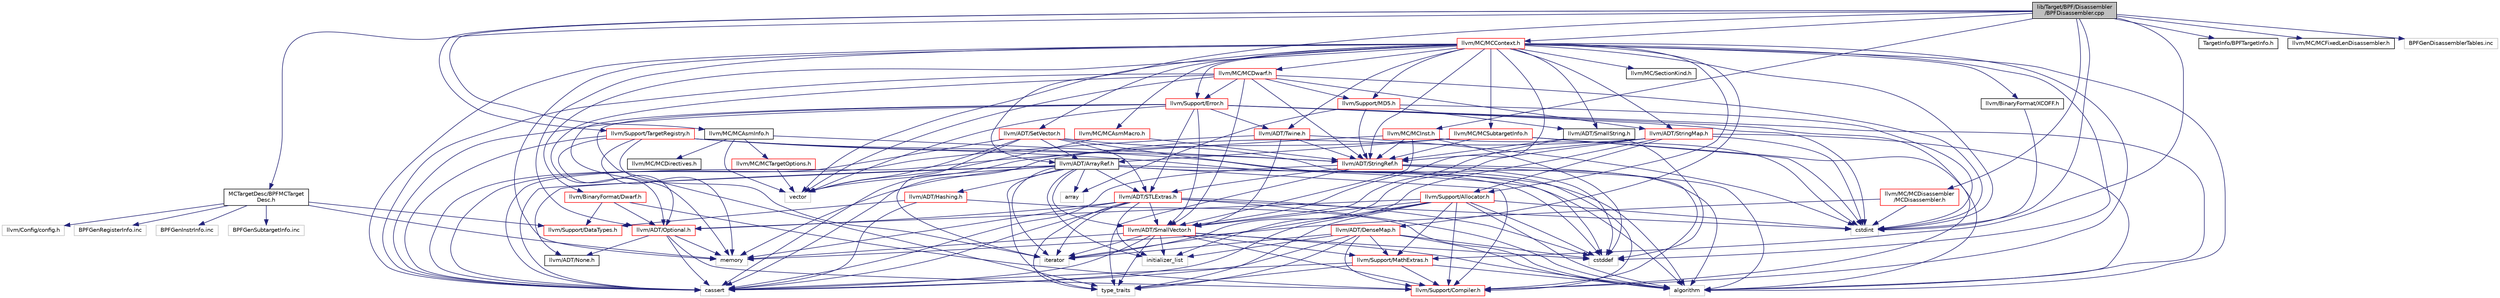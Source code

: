 digraph "lib/Target/BPF/Disassembler/BPFDisassembler.cpp"
{
 // LATEX_PDF_SIZE
  bgcolor="transparent";
  edge [fontname="Helvetica",fontsize="10",labelfontname="Helvetica",labelfontsize="10"];
  node [fontname="Helvetica",fontsize="10",shape="box"];
  Node1 [label="lib/Target/BPF/Disassembler\l/BPFDisassembler.cpp",height=0.2,width=0.4,color="black", fillcolor="grey75", style="filled", fontcolor="black",tooltip=" "];
  Node1 -> Node2 [color="midnightblue",fontsize="10",style="solid",fontname="Helvetica"];
  Node2 [label="MCTargetDesc/BPFMCTarget\lDesc.h",height=0.2,width=0.4,color="black",URL="$BPFMCTargetDesc_8h.html",tooltip=" "];
  Node2 -> Node3 [color="midnightblue",fontsize="10",style="solid",fontname="Helvetica"];
  Node3 [label="llvm/Config/config.h",height=0.2,width=0.4,color="grey75",tooltip=" "];
  Node2 -> Node4 [color="midnightblue",fontsize="10",style="solid",fontname="Helvetica"];
  Node4 [label="llvm/Support/DataTypes.h",height=0.2,width=0.4,color="red",URL="$llvm_2Support_2DataTypes_8h.html",tooltip=" "];
  Node2 -> Node10 [color="midnightblue",fontsize="10",style="solid",fontname="Helvetica"];
  Node10 [label="memory",height=0.2,width=0.4,color="grey75",tooltip=" "];
  Node2 -> Node11 [color="midnightblue",fontsize="10",style="solid",fontname="Helvetica"];
  Node11 [label="BPFGenRegisterInfo.inc",height=0.2,width=0.4,color="grey75",tooltip=" "];
  Node2 -> Node12 [color="midnightblue",fontsize="10",style="solid",fontname="Helvetica"];
  Node12 [label="BPFGenInstrInfo.inc",height=0.2,width=0.4,color="grey75",tooltip=" "];
  Node2 -> Node13 [color="midnightblue",fontsize="10",style="solid",fontname="Helvetica"];
  Node13 [label="BPFGenSubtargetInfo.inc",height=0.2,width=0.4,color="grey75",tooltip=" "];
  Node1 -> Node14 [color="midnightblue",fontsize="10",style="solid",fontname="Helvetica"];
  Node14 [label="TargetInfo/BPFTargetInfo.h",height=0.2,width=0.4,color="black",URL="$BPFTargetInfo_8h.html",tooltip=" "];
  Node1 -> Node15 [color="midnightblue",fontsize="10",style="solid",fontname="Helvetica"];
  Node15 [label="llvm/ADT/ArrayRef.h",height=0.2,width=0.4,color="black",URL="$ArrayRef_8h.html",tooltip=" "];
  Node15 -> Node16 [color="midnightblue",fontsize="10",style="solid",fontname="Helvetica"];
  Node16 [label="llvm/ADT/Hashing.h",height=0.2,width=0.4,color="red",URL="$Hashing_8h.html",tooltip=" "];
  Node16 -> Node4 [color="midnightblue",fontsize="10",style="solid",fontname="Helvetica"];
  Node16 -> Node38 [color="midnightblue",fontsize="10",style="solid",fontname="Helvetica"];
  Node38 [label="algorithm",height=0.2,width=0.4,color="grey75",tooltip=" "];
  Node16 -> Node30 [color="midnightblue",fontsize="10",style="solid",fontname="Helvetica"];
  Node30 [label="cassert",height=0.2,width=0.4,color="grey75",tooltip=" "];
  Node15 -> Node22 [color="midnightblue",fontsize="10",style="solid",fontname="Helvetica"];
  Node22 [label="llvm/ADT/None.h",height=0.2,width=0.4,color="black",URL="$None_8h.html",tooltip=" "];
  Node15 -> Node31 [color="midnightblue",fontsize="10",style="solid",fontname="Helvetica"];
  Node31 [label="llvm/ADT/SmallVector.h",height=0.2,width=0.4,color="red",URL="$SmallVector_8h.html",tooltip=" "];
  Node31 -> Node23 [color="midnightblue",fontsize="10",style="solid",fontname="Helvetica"];
  Node23 [label="llvm/Support/Compiler.h",height=0.2,width=0.4,color="red",URL="$Compiler_8h.html",tooltip=" "];
  Node31 -> Node36 [color="midnightblue",fontsize="10",style="solid",fontname="Helvetica"];
  Node36 [label="llvm/Support/MathExtras.h",height=0.2,width=0.4,color="red",URL="$MathExtras_8h.html",tooltip=" "];
  Node36 -> Node23 [color="midnightblue",fontsize="10",style="solid",fontname="Helvetica"];
  Node36 -> Node38 [color="midnightblue",fontsize="10",style="solid",fontname="Helvetica"];
  Node36 -> Node30 [color="midnightblue",fontsize="10",style="solid",fontname="Helvetica"];
  Node36 -> Node28 [color="midnightblue",fontsize="10",style="solid",fontname="Helvetica"];
  Node28 [label="type_traits",height=0.2,width=0.4,color="grey75",tooltip=" "];
  Node31 -> Node38 [color="midnightblue",fontsize="10",style="solid",fontname="Helvetica"];
  Node31 -> Node30 [color="midnightblue",fontsize="10",style="solid",fontname="Helvetica"];
  Node31 -> Node35 [color="midnightblue",fontsize="10",style="solid",fontname="Helvetica"];
  Node35 [label="cstddef",height=0.2,width=0.4,color="grey75",tooltip=" "];
  Node31 -> Node46 [color="midnightblue",fontsize="10",style="solid",fontname="Helvetica"];
  Node46 [label="initializer_list",height=0.2,width=0.4,color="grey75",tooltip=" "];
  Node31 -> Node33 [color="midnightblue",fontsize="10",style="solid",fontname="Helvetica"];
  Node33 [label="iterator",height=0.2,width=0.4,color="grey75",tooltip=" "];
  Node31 -> Node10 [color="midnightblue",fontsize="10",style="solid",fontname="Helvetica"];
  Node31 -> Node28 [color="midnightblue",fontsize="10",style="solid",fontname="Helvetica"];
  Node15 -> Node20 [color="midnightblue",fontsize="10",style="solid",fontname="Helvetica"];
  Node20 [label="llvm/ADT/STLExtras.h",height=0.2,width=0.4,color="red",URL="$STLExtras_8h.html",tooltip=" "];
  Node20 -> Node21 [color="midnightblue",fontsize="10",style="solid",fontname="Helvetica"];
  Node21 [label="llvm/ADT/Optional.h",height=0.2,width=0.4,color="red",URL="$Optional_8h.html",tooltip=" "];
  Node21 -> Node22 [color="midnightblue",fontsize="10",style="solid",fontname="Helvetica"];
  Node21 -> Node23 [color="midnightblue",fontsize="10",style="solid",fontname="Helvetica"];
  Node21 -> Node30 [color="midnightblue",fontsize="10",style="solid",fontname="Helvetica"];
  Node21 -> Node10 [color="midnightblue",fontsize="10",style="solid",fontname="Helvetica"];
  Node20 -> Node31 [color="midnightblue",fontsize="10",style="solid",fontname="Helvetica"];
  Node20 -> Node38 [color="midnightblue",fontsize="10",style="solid",fontname="Helvetica"];
  Node20 -> Node30 [color="midnightblue",fontsize="10",style="solid",fontname="Helvetica"];
  Node20 -> Node35 [color="midnightblue",fontsize="10",style="solid",fontname="Helvetica"];
  Node20 -> Node49 [color="midnightblue",fontsize="10",style="solid",fontname="Helvetica"];
  Node49 [label="cstdint",height=0.2,width=0.4,color="grey75",tooltip=" "];
  Node20 -> Node46 [color="midnightblue",fontsize="10",style="solid",fontname="Helvetica"];
  Node20 -> Node33 [color="midnightblue",fontsize="10",style="solid",fontname="Helvetica"];
  Node20 -> Node10 [color="midnightblue",fontsize="10",style="solid",fontname="Helvetica"];
  Node20 -> Node28 [color="midnightblue",fontsize="10",style="solid",fontname="Helvetica"];
  Node15 -> Node23 [color="midnightblue",fontsize="10",style="solid",fontname="Helvetica"];
  Node15 -> Node38 [color="midnightblue",fontsize="10",style="solid",fontname="Helvetica"];
  Node15 -> Node56 [color="midnightblue",fontsize="10",style="solid",fontname="Helvetica"];
  Node56 [label="array",height=0.2,width=0.4,color="grey75",tooltip=" "];
  Node15 -> Node30 [color="midnightblue",fontsize="10",style="solid",fontname="Helvetica"];
  Node15 -> Node35 [color="midnightblue",fontsize="10",style="solid",fontname="Helvetica"];
  Node15 -> Node46 [color="midnightblue",fontsize="10",style="solid",fontname="Helvetica"];
  Node15 -> Node33 [color="midnightblue",fontsize="10",style="solid",fontname="Helvetica"];
  Node15 -> Node10 [color="midnightblue",fontsize="10",style="solid",fontname="Helvetica"];
  Node15 -> Node28 [color="midnightblue",fontsize="10",style="solid",fontname="Helvetica"];
  Node15 -> Node57 [color="midnightblue",fontsize="10",style="solid",fontname="Helvetica"];
  Node57 [label="vector",height=0.2,width=0.4,color="grey75",tooltip=" "];
  Node1 -> Node58 [color="midnightblue",fontsize="10",style="solid",fontname="Helvetica"];
  Node58 [label="llvm/MC/MCAsmInfo.h",height=0.2,width=0.4,color="black",URL="$MCAsmInfo_8h.html",tooltip=" "];
  Node58 -> Node19 [color="midnightblue",fontsize="10",style="solid",fontname="Helvetica"];
  Node19 [label="llvm/ADT/StringRef.h",height=0.2,width=0.4,color="red",URL="$StringRef_8h.html",tooltip=" "];
  Node19 -> Node20 [color="midnightblue",fontsize="10",style="solid",fontname="Helvetica"];
  Node19 -> Node23 [color="midnightblue",fontsize="10",style="solid",fontname="Helvetica"];
  Node19 -> Node38 [color="midnightblue",fontsize="10",style="solid",fontname="Helvetica"];
  Node19 -> Node30 [color="midnightblue",fontsize="10",style="solid",fontname="Helvetica"];
  Node19 -> Node35 [color="midnightblue",fontsize="10",style="solid",fontname="Helvetica"];
  Node19 -> Node28 [color="midnightblue",fontsize="10",style="solid",fontname="Helvetica"];
  Node58 -> Node59 [color="midnightblue",fontsize="10",style="solid",fontname="Helvetica"];
  Node59 [label="llvm/MC/MCDirectives.h",height=0.2,width=0.4,color="black",URL="$MCDirectives_8h.html",tooltip=" "];
  Node58 -> Node60 [color="midnightblue",fontsize="10",style="solid",fontname="Helvetica"];
  Node60 [label="llvm/MC/MCTargetOptions.h",height=0.2,width=0.4,color="red",URL="$MCTargetOptions_8h.html",tooltip=" "];
  Node60 -> Node57 [color="midnightblue",fontsize="10",style="solid",fontname="Helvetica"];
  Node58 -> Node57 [color="midnightblue",fontsize="10",style="solid",fontname="Helvetica"];
  Node1 -> Node61 [color="midnightblue",fontsize="10",style="solid",fontname="Helvetica"];
  Node61 [label="llvm/MC/MCContext.h",height=0.2,width=0.4,color="red",URL="$MCContext_8h.html",tooltip=" "];
  Node61 -> Node62 [color="midnightblue",fontsize="10",style="solid",fontname="Helvetica"];
  Node62 [label="llvm/ADT/DenseMap.h",height=0.2,width=0.4,color="red",URL="$DenseMap_8h.html",tooltip=" "];
  Node62 -> Node23 [color="midnightblue",fontsize="10",style="solid",fontname="Helvetica"];
  Node62 -> Node36 [color="midnightblue",fontsize="10",style="solid",fontname="Helvetica"];
  Node62 -> Node38 [color="midnightblue",fontsize="10",style="solid",fontname="Helvetica"];
  Node62 -> Node30 [color="midnightblue",fontsize="10",style="solid",fontname="Helvetica"];
  Node62 -> Node35 [color="midnightblue",fontsize="10",style="solid",fontname="Helvetica"];
  Node62 -> Node46 [color="midnightblue",fontsize="10",style="solid",fontname="Helvetica"];
  Node62 -> Node33 [color="midnightblue",fontsize="10",style="solid",fontname="Helvetica"];
  Node62 -> Node28 [color="midnightblue",fontsize="10",style="solid",fontname="Helvetica"];
  Node61 -> Node21 [color="midnightblue",fontsize="10",style="solid",fontname="Helvetica"];
  Node61 -> Node67 [color="midnightblue",fontsize="10",style="solid",fontname="Helvetica"];
  Node67 [label="llvm/ADT/SetVector.h",height=0.2,width=0.4,color="red",URL="$SetVector_8h.html",tooltip=" "];
  Node67 -> Node15 [color="midnightblue",fontsize="10",style="solid",fontname="Helvetica"];
  Node67 -> Node20 [color="midnightblue",fontsize="10",style="solid",fontname="Helvetica"];
  Node67 -> Node23 [color="midnightblue",fontsize="10",style="solid",fontname="Helvetica"];
  Node67 -> Node38 [color="midnightblue",fontsize="10",style="solid",fontname="Helvetica"];
  Node67 -> Node30 [color="midnightblue",fontsize="10",style="solid",fontname="Helvetica"];
  Node67 -> Node33 [color="midnightblue",fontsize="10",style="solid",fontname="Helvetica"];
  Node67 -> Node57 [color="midnightblue",fontsize="10",style="solid",fontname="Helvetica"];
  Node61 -> Node69 [color="midnightblue",fontsize="10",style="solid",fontname="Helvetica"];
  Node69 [label="llvm/ADT/SmallString.h",height=0.2,width=0.4,color="black",URL="$SmallString_8h.html",tooltip=" "];
  Node69 -> Node31 [color="midnightblue",fontsize="10",style="solid",fontname="Helvetica"];
  Node69 -> Node19 [color="midnightblue",fontsize="10",style="solid",fontname="Helvetica"];
  Node69 -> Node35 [color="midnightblue",fontsize="10",style="solid",fontname="Helvetica"];
  Node61 -> Node31 [color="midnightblue",fontsize="10",style="solid",fontname="Helvetica"];
  Node61 -> Node18 [color="midnightblue",fontsize="10",style="solid",fontname="Helvetica"];
  Node18 [label="llvm/ADT/StringMap.h",height=0.2,width=0.4,color="red",URL="$StringMap_8h.html",tooltip=" "];
  Node18 -> Node19 [color="midnightblue",fontsize="10",style="solid",fontname="Helvetica"];
  Node18 -> Node52 [color="midnightblue",fontsize="10",style="solid",fontname="Helvetica"];
  Node52 [label="llvm/Support/Allocator.h",height=0.2,width=0.4,color="red",URL="$Allocator_8h.html",tooltip="This file defines the MallocAllocator and BumpPtrAllocator interfaces."];
  Node52 -> Node21 [color="midnightblue",fontsize="10",style="solid",fontname="Helvetica"];
  Node52 -> Node31 [color="midnightblue",fontsize="10",style="solid",fontname="Helvetica"];
  Node52 -> Node23 [color="midnightblue",fontsize="10",style="solid",fontname="Helvetica"];
  Node52 -> Node36 [color="midnightblue",fontsize="10",style="solid",fontname="Helvetica"];
  Node52 -> Node38 [color="midnightblue",fontsize="10",style="solid",fontname="Helvetica"];
  Node52 -> Node30 [color="midnightblue",fontsize="10",style="solid",fontname="Helvetica"];
  Node52 -> Node35 [color="midnightblue",fontsize="10",style="solid",fontname="Helvetica"];
  Node52 -> Node49 [color="midnightblue",fontsize="10",style="solid",fontname="Helvetica"];
  Node52 -> Node33 [color="midnightblue",fontsize="10",style="solid",fontname="Helvetica"];
  Node52 -> Node28 [color="midnightblue",fontsize="10",style="solid",fontname="Helvetica"];
  Node18 -> Node38 [color="midnightblue",fontsize="10",style="solid",fontname="Helvetica"];
  Node18 -> Node30 [color="midnightblue",fontsize="10",style="solid",fontname="Helvetica"];
  Node18 -> Node49 [color="midnightblue",fontsize="10",style="solid",fontname="Helvetica"];
  Node18 -> Node46 [color="midnightblue",fontsize="10",style="solid",fontname="Helvetica"];
  Node18 -> Node33 [color="midnightblue",fontsize="10",style="solid",fontname="Helvetica"];
  Node61 -> Node19 [color="midnightblue",fontsize="10",style="solid",fontname="Helvetica"];
  Node61 -> Node70 [color="midnightblue",fontsize="10",style="solid",fontname="Helvetica"];
  Node70 [label="llvm/ADT/Twine.h",height=0.2,width=0.4,color="red",URL="$Twine_8h.html",tooltip=" "];
  Node70 -> Node31 [color="midnightblue",fontsize="10",style="solid",fontname="Helvetica"];
  Node70 -> Node19 [color="midnightblue",fontsize="10",style="solid",fontname="Helvetica"];
  Node70 -> Node30 [color="midnightblue",fontsize="10",style="solid",fontname="Helvetica"];
  Node70 -> Node49 [color="midnightblue",fontsize="10",style="solid",fontname="Helvetica"];
  Node61 -> Node71 [color="midnightblue",fontsize="10",style="solid",fontname="Helvetica"];
  Node71 [label="llvm/BinaryFormat/Dwarf.h",height=0.2,width=0.4,color="red",URL="$Dwarf_8h.html",tooltip="This file contains constants used for implementing Dwarf debug support."];
  Node71 -> Node21 [color="midnightblue",fontsize="10",style="solid",fontname="Helvetica"];
  Node71 -> Node23 [color="midnightblue",fontsize="10",style="solid",fontname="Helvetica"];
  Node71 -> Node4 [color="midnightblue",fontsize="10",style="solid",fontname="Helvetica"];
  Node61 -> Node79 [color="midnightblue",fontsize="10",style="solid",fontname="Helvetica"];
  Node79 [label="llvm/BinaryFormat/XCOFF.h",height=0.2,width=0.4,color="black",URL="$XCOFF_8h.html",tooltip=" "];
  Node79 -> Node49 [color="midnightblue",fontsize="10",style="solid",fontname="Helvetica"];
  Node61 -> Node80 [color="midnightblue",fontsize="10",style="solid",fontname="Helvetica"];
  Node80 [label="llvm/MC/MCAsmMacro.h",height=0.2,width=0.4,color="red",URL="$MCAsmMacro_8h.html",tooltip=" "];
  Node80 -> Node19 [color="midnightblue",fontsize="10",style="solid",fontname="Helvetica"];
  Node80 -> Node57 [color="midnightblue",fontsize="10",style="solid",fontname="Helvetica"];
  Node61 -> Node84 [color="midnightblue",fontsize="10",style="solid",fontname="Helvetica"];
  Node84 [label="llvm/MC/MCDwarf.h",height=0.2,width=0.4,color="red",URL="$MCDwarf_8h.html",tooltip=" "];
  Node84 -> Node21 [color="midnightblue",fontsize="10",style="solid",fontname="Helvetica"];
  Node84 -> Node31 [color="midnightblue",fontsize="10",style="solid",fontname="Helvetica"];
  Node84 -> Node18 [color="midnightblue",fontsize="10",style="solid",fontname="Helvetica"];
  Node84 -> Node19 [color="midnightblue",fontsize="10",style="solid",fontname="Helvetica"];
  Node84 -> Node101 [color="midnightblue",fontsize="10",style="solid",fontname="Helvetica"];
  Node101 [label="llvm/Support/Error.h",height=0.2,width=0.4,color="red",URL="$llvm_2Support_2Error_8h.html",tooltip=" "];
  Node101 -> Node20 [color="midnightblue",fontsize="10",style="solid",fontname="Helvetica"];
  Node101 -> Node31 [color="midnightblue",fontsize="10",style="solid",fontname="Helvetica"];
  Node101 -> Node70 [color="midnightblue",fontsize="10",style="solid",fontname="Helvetica"];
  Node101 -> Node23 [color="midnightblue",fontsize="10",style="solid",fontname="Helvetica"];
  Node101 -> Node38 [color="midnightblue",fontsize="10",style="solid",fontname="Helvetica"];
  Node101 -> Node30 [color="midnightblue",fontsize="10",style="solid",fontname="Helvetica"];
  Node101 -> Node49 [color="midnightblue",fontsize="10",style="solid",fontname="Helvetica"];
  Node101 -> Node10 [color="midnightblue",fontsize="10",style="solid",fontname="Helvetica"];
  Node101 -> Node28 [color="midnightblue",fontsize="10",style="solid",fontname="Helvetica"];
  Node101 -> Node57 [color="midnightblue",fontsize="10",style="solid",fontname="Helvetica"];
  Node84 -> Node105 [color="midnightblue",fontsize="10",style="solid",fontname="Helvetica"];
  Node105 [label="llvm/Support/MD5.h",height=0.2,width=0.4,color="red",URL="$MD5_8h.html",tooltip=" "];
  Node105 -> Node69 [color="midnightblue",fontsize="10",style="solid",fontname="Helvetica"];
  Node105 -> Node19 [color="midnightblue",fontsize="10",style="solid",fontname="Helvetica"];
  Node105 -> Node56 [color="midnightblue",fontsize="10",style="solid",fontname="Helvetica"];
  Node105 -> Node49 [color="midnightblue",fontsize="10",style="solid",fontname="Helvetica"];
  Node84 -> Node30 [color="midnightblue",fontsize="10",style="solid",fontname="Helvetica"];
  Node84 -> Node49 [color="midnightblue",fontsize="10",style="solid",fontname="Helvetica"];
  Node84 -> Node57 [color="midnightblue",fontsize="10",style="solid",fontname="Helvetica"];
  Node61 -> Node107 [color="midnightblue",fontsize="10",style="solid",fontname="Helvetica"];
  Node107 [label="llvm/MC/MCSubtargetInfo.h",height=0.2,width=0.4,color="red",URL="$MCSubtargetInfo_8h.html",tooltip=" "];
  Node107 -> Node15 [color="midnightblue",fontsize="10",style="solid",fontname="Helvetica"];
  Node107 -> Node19 [color="midnightblue",fontsize="10",style="solid",fontname="Helvetica"];
  Node107 -> Node38 [color="midnightblue",fontsize="10",style="solid",fontname="Helvetica"];
  Node107 -> Node30 [color="midnightblue",fontsize="10",style="solid",fontname="Helvetica"];
  Node107 -> Node49 [color="midnightblue",fontsize="10",style="solid",fontname="Helvetica"];
  Node61 -> Node100 [color="midnightblue",fontsize="10",style="solid",fontname="Helvetica"];
  Node100 [label="llvm/MC/SectionKind.h",height=0.2,width=0.4,color="black",URL="$SectionKind_8h.html",tooltip=" "];
  Node61 -> Node52 [color="midnightblue",fontsize="10",style="solid",fontname="Helvetica"];
  Node61 -> Node23 [color="midnightblue",fontsize="10",style="solid",fontname="Helvetica"];
  Node61 -> Node101 [color="midnightblue",fontsize="10",style="solid",fontname="Helvetica"];
  Node61 -> Node105 [color="midnightblue",fontsize="10",style="solid",fontname="Helvetica"];
  Node61 -> Node38 [color="midnightblue",fontsize="10",style="solid",fontname="Helvetica"];
  Node61 -> Node30 [color="midnightblue",fontsize="10",style="solid",fontname="Helvetica"];
  Node61 -> Node35 [color="midnightblue",fontsize="10",style="solid",fontname="Helvetica"];
  Node61 -> Node49 [color="midnightblue",fontsize="10",style="solid",fontname="Helvetica"];
  Node61 -> Node10 [color="midnightblue",fontsize="10",style="solid",fontname="Helvetica"];
  Node61 -> Node57 [color="midnightblue",fontsize="10",style="solid",fontname="Helvetica"];
  Node1 -> Node113 [color="midnightblue",fontsize="10",style="solid",fontname="Helvetica"];
  Node113 [label="llvm/MC/MCDisassembler\l/MCDisassembler.h",height=0.2,width=0.4,color="red",URL="$MCDisassembler_8h.html",tooltip=" "];
  Node113 -> Node49 [color="midnightblue",fontsize="10",style="solid",fontname="Helvetica"];
  Node113 -> Node10 [color="midnightblue",fontsize="10",style="solid",fontname="Helvetica"];
  Node1 -> Node116 [color="midnightblue",fontsize="10",style="solid",fontname="Helvetica"];
  Node116 [label="llvm/MC/MCFixedLenDisassembler.h",height=0.2,width=0.4,color="black",URL="$MCFixedLenDisassembler_8h.html",tooltip=" "];
  Node1 -> Node98 [color="midnightblue",fontsize="10",style="solid",fontname="Helvetica"];
  Node98 [label="llvm/MC/MCInst.h",height=0.2,width=0.4,color="red",URL="$MCInst_8h.html",tooltip=" "];
  Node98 -> Node31 [color="midnightblue",fontsize="10",style="solid",fontname="Helvetica"];
  Node98 -> Node19 [color="midnightblue",fontsize="10",style="solid",fontname="Helvetica"];
  Node98 -> Node30 [color="midnightblue",fontsize="10",style="solid",fontname="Helvetica"];
  Node98 -> Node35 [color="midnightblue",fontsize="10",style="solid",fontname="Helvetica"];
  Node98 -> Node49 [color="midnightblue",fontsize="10",style="solid",fontname="Helvetica"];
  Node1 -> Node36 [color="midnightblue",fontsize="10",style="solid",fontname="Helvetica"];
  Node1 -> Node117 [color="midnightblue",fontsize="10",style="solid",fontname="Helvetica"];
  Node117 [label="llvm/Support/TargetRegistry.h",height=0.2,width=0.4,color="red",URL="$TargetRegistry_8h.html",tooltip=" "];
  Node117 -> Node21 [color="midnightblue",fontsize="10",style="solid",fontname="Helvetica"];
  Node117 -> Node19 [color="midnightblue",fontsize="10",style="solid",fontname="Helvetica"];
  Node117 -> Node38 [color="midnightblue",fontsize="10",style="solid",fontname="Helvetica"];
  Node117 -> Node30 [color="midnightblue",fontsize="10",style="solid",fontname="Helvetica"];
  Node117 -> Node35 [color="midnightblue",fontsize="10",style="solid",fontname="Helvetica"];
  Node117 -> Node33 [color="midnightblue",fontsize="10",style="solid",fontname="Helvetica"];
  Node117 -> Node10 [color="midnightblue",fontsize="10",style="solid",fontname="Helvetica"];
  Node1 -> Node49 [color="midnightblue",fontsize="10",style="solid",fontname="Helvetica"];
  Node1 -> Node121 [color="midnightblue",fontsize="10",style="solid",fontname="Helvetica"];
  Node121 [label="BPFGenDisassemblerTables.inc",height=0.2,width=0.4,color="grey75",tooltip=" "];
}
